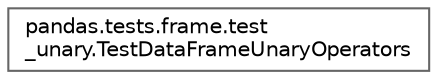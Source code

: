 digraph "Graphical Class Hierarchy"
{
 // LATEX_PDF_SIZE
  bgcolor="transparent";
  edge [fontname=Helvetica,fontsize=10,labelfontname=Helvetica,labelfontsize=10];
  node [fontname=Helvetica,fontsize=10,shape=box,height=0.2,width=0.4];
  rankdir="LR";
  Node0 [id="Node000000",label="pandas.tests.frame.test\l_unary.TestDataFrameUnaryOperators",height=0.2,width=0.4,color="grey40", fillcolor="white", style="filled",URL="$d0/dec/classpandas_1_1tests_1_1frame_1_1test__unary_1_1TestDataFrameUnaryOperators.html",tooltip=" "];
}
